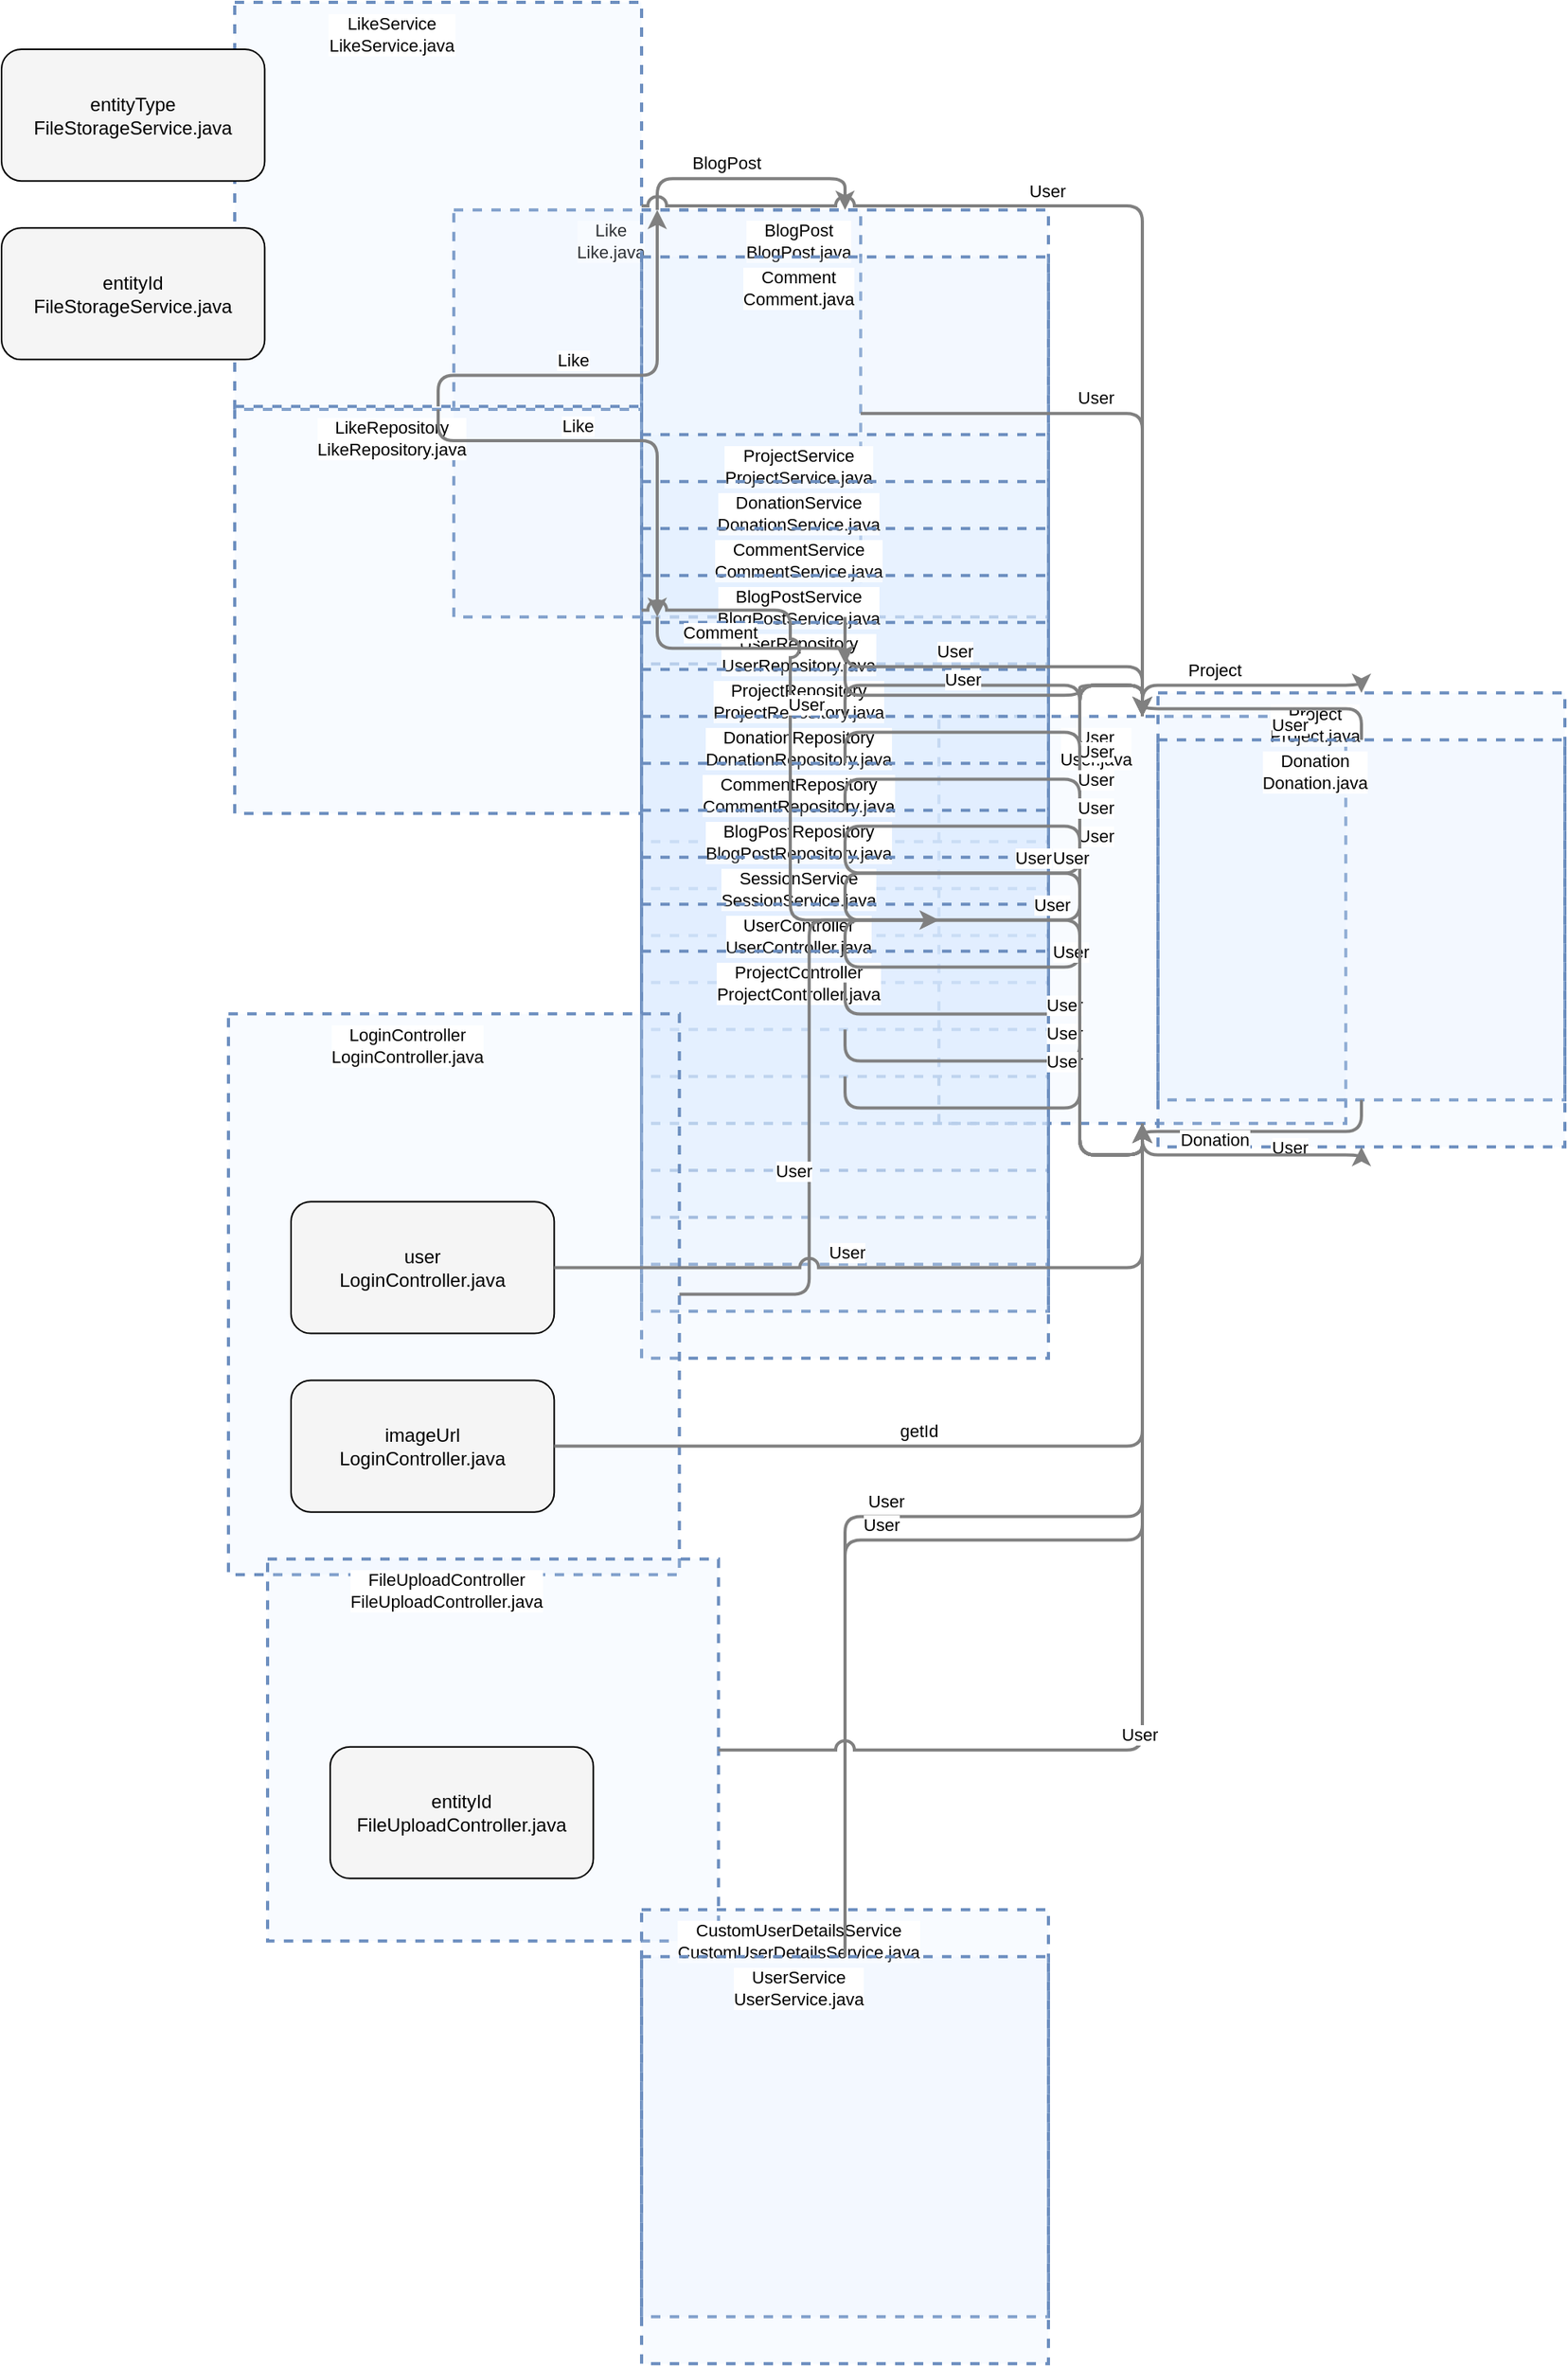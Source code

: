 <?xml version="1.0" encoding="UTF-8"?>
      <mxfile version="14.6.5" type="device">
        <diagram id="codeviz-diagram" name="System Diagram">
          <mxGraphModel dx="1000" dy="1000" grid="1" gridSize="10" guides="1" tooltips="1" connect="1" arrows="1" fold="1" page="1" pageScale="1" pageWidth="1169" pageHeight="827" math="0" shadow="0">
            <root>
              <mxCell id="0"/>
              <mxCell id="1" parent="0"/>
              <mxCell id="277" value="" style="html=1;whiteSpace=wrap;container=1;fillColor=#dae8fc;strokeColor=#6c8ebf;dashed=1;fillOpacity=20;strokeWidth=2;containerType=none;recursiveResize=0;movable=1;resizable=1;autosize=0;dropTarget=0" vertex="1" parent="1">
                <mxGeometry x="611" y="473.658" width="260" height="260" as="geometry"/>
              </mxCell>
              <mxCell id="277_label" value="User&lt;br&gt;User.java" style="edgeLabel;html=1;align=center;verticalAlign=middle;resizable=0;labelBackgroundColor=white;spacing=5" vertex="1" parent="1">
                <mxGeometry x="619" y="481.658" width="184" height="24" as="geometry"/>
              </mxCell>
<mxCell id="386" value="" style="html=1;whiteSpace=wrap;container=1;fillColor=#dae8fc;strokeColor=#6c8ebf;dashed=1;fillOpacity=20;strokeWidth=2;containerType=none;recursiveResize=0;movable=1;resizable=1;autosize=0;dropTarget=0" vertex="1" parent="1">
                <mxGeometry x="301" y="150.079" width="260" height="260" as="geometry"/>
              </mxCell>
              <mxCell id="386_label" value="Like&lt;br&gt;Like.java" style="edgeLabel;html=1;align=center;verticalAlign=middle;resizable=0;labelBackgroundColor=white;spacing=5" vertex="1" parent="1">
                <mxGeometry x="309" y="158.079" width="184" height="24" as="geometry"/>
              </mxCell>
<mxCell id="482" value="" style="html=1;whiteSpace=wrap;container=1;fillColor=#dae8fc;strokeColor=#6c8ebf;dashed=1;fillOpacity=20;strokeWidth=2;containerType=none;recursiveResize=0;movable=1;resizable=1;autosize=0;dropTarget=0" vertex="1" parent="1">
                <mxGeometry x="421" y="150.079" width="260" height="260" as="geometry"/>
              </mxCell>
              <mxCell id="482_label" value="BlogPost&lt;br&gt;BlogPost.java" style="edgeLabel;html=1;align=center;verticalAlign=middle;resizable=0;labelBackgroundColor=white;spacing=5" vertex="1" parent="1">
                <mxGeometry x="429" y="158.079" width="184" height="24" as="geometry"/>
              </mxCell>
<mxCell id="459" value="" style="html=1;whiteSpace=wrap;container=1;fillColor=#dae8fc;strokeColor=#6c8ebf;dashed=1;fillOpacity=20;strokeWidth=2;containerType=none;recursiveResize=0;movable=1;resizable=1;autosize=0;dropTarget=0" vertex="1" parent="1">
                <mxGeometry x="421" y="180.079" width="260" height="260" as="geometry"/>
              </mxCell>
              <mxCell id="459_label" value="Comment&lt;br&gt;Comment.java" style="edgeLabel;html=1;align=center;verticalAlign=middle;resizable=0;labelBackgroundColor=white;spacing=5" vertex="1" parent="1">
                <mxGeometry x="429" y="188.079" width="184" height="24" as="geometry"/>
              </mxCell>
<mxCell id="324" value="" style="html=1;whiteSpace=wrap;container=1;fillColor=#dae8fc;strokeColor=#6c8ebf;dashed=1;fillOpacity=20;strokeWidth=2;containerType=none;recursiveResize=0;movable=1;resizable=1;autosize=0;dropTarget=0" vertex="1" parent="1">
                <mxGeometry x="751" y="458.658" width="260" height="260" as="geometry"/>
              </mxCell>
              <mxCell id="324_label" value="Project&lt;br&gt;Project.java" style="edgeLabel;html=1;align=center;verticalAlign=middle;resizable=0;labelBackgroundColor=white;spacing=5" vertex="1" parent="1">
                <mxGeometry x="759" y="466.658" width="184" height="24" as="geometry"/>
              </mxCell>
<mxCell id="409" value="" style="html=1;whiteSpace=wrap;container=1;fillColor=#dae8fc;strokeColor=#6c8ebf;dashed=1;fillOpacity=20;strokeWidth=2;containerType=none;recursiveResize=0;movable=1;resizable=1;autosize=0;dropTarget=0" vertex="1" parent="1">
                <mxGeometry x="751" y="488.658" width="260" height="260" as="geometry"/>
              </mxCell>
              <mxCell id="409_label" value="Donation&lt;br&gt;Donation.java" style="edgeLabel;html=1;align=center;verticalAlign=middle;resizable=0;labelBackgroundColor=white;spacing=5" vertex="1" parent="1">
                <mxGeometry x="759" y="496.658" width="184" height="24" as="geometry"/>
              </mxCell>
<mxCell id="113" value="" style="html=1;whiteSpace=wrap;container=1;fillColor=#dae8fc;strokeColor=#6c8ebf;dashed=1;fillOpacity=20;strokeWidth=2;containerType=none;recursiveResize=0;movable=1;resizable=1;autosize=0;dropTarget=0" vertex="1" parent="1">
                <mxGeometry x="421" y="293.658" width="260" height="260" as="geometry"/>
              </mxCell>
              <mxCell id="113_label" value="ProjectService&lt;br&gt;ProjectService.java" style="edgeLabel;html=1;align=center;verticalAlign=middle;resizable=0;labelBackgroundColor=white;spacing=5" vertex="1" parent="1">
                <mxGeometry x="429" y="301.658" width="184" height="24" as="geometry"/>
              </mxCell>
<mxCell id="130" value="" style="html=1;whiteSpace=wrap;container=1;fillColor=#dae8fc;strokeColor=#6c8ebf;dashed=1;fillOpacity=20;strokeWidth=2;containerType=none;recursiveResize=0;movable=1;resizable=1;autosize=0;dropTarget=0" vertex="1" parent="1">
                <mxGeometry x="161" y="17.5" width="260" height="260" as="geometry"/>
              </mxCell>
              <mxCell id="130_label" value="LikeService&lt;br&gt;LikeService.java" style="edgeLabel;html=1;align=center;verticalAlign=middle;resizable=0;labelBackgroundColor=white;spacing=5" vertex="1" parent="1">
                <mxGeometry x="169" y="25.5" width="184" height="24" as="geometry"/>
              </mxCell>
<mxCell id="177" value="" style="html=1;whiteSpace=wrap;container=1;fillColor=#dae8fc;strokeColor=#6c8ebf;dashed=1;fillOpacity=20;strokeWidth=2;containerType=none;recursiveResize=0;movable=1;resizable=1;autosize=0;dropTarget=0" vertex="1" parent="1">
                <mxGeometry x="421" y="323.658" width="260" height="260" as="geometry"/>
              </mxCell>
              <mxCell id="177_label" value="DonationService&lt;br&gt;DonationService.java" style="edgeLabel;html=1;align=center;verticalAlign=middle;resizable=0;labelBackgroundColor=white;spacing=5" vertex="1" parent="1">
                <mxGeometry x="429" y="331.658" width="184" height="24" as="geometry"/>
              </mxCell>
<mxCell id="194" value="" style="html=1;whiteSpace=wrap;container=1;fillColor=#dae8fc;strokeColor=#6c8ebf;dashed=1;fillOpacity=20;strokeWidth=2;containerType=none;recursiveResize=0;movable=1;resizable=1;autosize=0;dropTarget=0" vertex="1" parent="1">
                <mxGeometry x="421" y="353.658" width="260" height="260" as="geometry"/>
              </mxCell>
              <mxCell id="194_label" value="CommentService&lt;br&gt;CommentService.java" style="edgeLabel;html=1;align=center;verticalAlign=middle;resizable=0;labelBackgroundColor=white;spacing=5" vertex="1" parent="1">
                <mxGeometry x="429" y="361.658" width="184" height="24" as="geometry"/>
              </mxCell>
<mxCell id="206" value="" style="html=1;whiteSpace=wrap;container=1;fillColor=#dae8fc;strokeColor=#6c8ebf;dashed=1;fillOpacity=20;strokeWidth=2;containerType=none;recursiveResize=0;movable=1;resizable=1;autosize=0;dropTarget=0" vertex="1" parent="1">
                <mxGeometry x="421" y="383.658" width="260" height="260" as="geometry"/>
              </mxCell>
              <mxCell id="206_label" value="BlogPostService&lt;br&gt;BlogPostService.java" style="edgeLabel;html=1;align=center;verticalAlign=middle;resizable=0;labelBackgroundColor=white;spacing=5" vertex="1" parent="1">
                <mxGeometry x="429" y="391.658" width="184" height="24" as="geometry"/>
              </mxCell>
<mxCell id="219" value="" style="html=1;whiteSpace=wrap;container=1;fillColor=#dae8fc;strokeColor=#6c8ebf;dashed=1;fillOpacity=20;strokeWidth=2;containerType=none;recursiveResize=0;movable=1;resizable=1;autosize=0;dropTarget=0" vertex="1" parent="1">
                <mxGeometry x="161" y="275.658" width="260" height="260" as="geometry"/>
              </mxCell>
              <mxCell id="219_label" value="LikeRepository&lt;br&gt;LikeRepository.java" style="edgeLabel;html=1;align=center;verticalAlign=middle;resizable=0;labelBackgroundColor=white;spacing=5" vertex="1" parent="1">
                <mxGeometry x="169" y="283.658" width="184" height="24" as="geometry"/>
              </mxCell>
<mxCell id="227" value="" style="html=1;whiteSpace=wrap;container=1;fillColor=#dae8fc;strokeColor=#6c8ebf;dashed=1;fillOpacity=20;strokeWidth=2;containerType=none;recursiveResize=0;movable=1;resizable=1;autosize=0;dropTarget=0" vertex="1" parent="1">
                <mxGeometry x="421" y="413.658" width="260" height="260" as="geometry"/>
              </mxCell>
              <mxCell id="227_label" value="UserRepository&lt;br&gt;UserRepository.java" style="edgeLabel;html=1;align=center;verticalAlign=middle;resizable=0;labelBackgroundColor=white;spacing=5" vertex="1" parent="1">
                <mxGeometry x="429" y="421.658" width="184" height="24" as="geometry"/>
              </mxCell>
<mxCell id="233" value="" style="html=1;whiteSpace=wrap;container=1;fillColor=#dae8fc;strokeColor=#6c8ebf;dashed=1;fillOpacity=20;strokeWidth=2;containerType=none;recursiveResize=0;movable=1;resizable=1;autosize=0;dropTarget=0" vertex="1" parent="1">
                <mxGeometry x="421" y="443.658" width="260" height="260" as="geometry"/>
              </mxCell>
              <mxCell id="233_label" value="ProjectRepository&lt;br&gt;ProjectRepository.java" style="edgeLabel;html=1;align=center;verticalAlign=middle;resizable=0;labelBackgroundColor=white;spacing=5" vertex="1" parent="1">
                <mxGeometry x="429" y="451.658" width="184" height="24" as="geometry"/>
              </mxCell>
<mxCell id="245" value="" style="html=1;whiteSpace=wrap;container=1;fillColor=#dae8fc;strokeColor=#6c8ebf;dashed=1;fillOpacity=20;strokeWidth=2;containerType=none;recursiveResize=0;movable=1;resizable=1;autosize=0;dropTarget=0" vertex="1" parent="1">
                <mxGeometry x="421" y="473.658" width="260" height="260" as="geometry"/>
              </mxCell>
              <mxCell id="245_label" value="DonationRepository&lt;br&gt;DonationRepository.java" style="edgeLabel;html=1;align=center;verticalAlign=middle;resizable=0;labelBackgroundColor=white;spacing=5" vertex="1" parent="1">
                <mxGeometry x="429" y="481.658" width="184" height="24" as="geometry"/>
              </mxCell>
<mxCell id="251" value="" style="html=1;whiteSpace=wrap;container=1;fillColor=#dae8fc;strokeColor=#6c8ebf;dashed=1;fillOpacity=20;strokeWidth=2;containerType=none;recursiveResize=0;movable=1;resizable=1;autosize=0;dropTarget=0" vertex="1" parent="1">
                <mxGeometry x="421" y="503.658" width="260" height="260" as="geometry"/>
              </mxCell>
              <mxCell id="251_label" value="CommentRepository&lt;br&gt;CommentRepository.java" style="edgeLabel;html=1;align=center;verticalAlign=middle;resizable=0;labelBackgroundColor=white;spacing=5" vertex="1" parent="1">
                <mxGeometry x="429" y="511.658" width="184" height="24" as="geometry"/>
              </mxCell>
<mxCell id="257" value="" style="html=1;whiteSpace=wrap;container=1;fillColor=#dae8fc;strokeColor=#6c8ebf;dashed=1;fillOpacity=20;strokeWidth=2;containerType=none;recursiveResize=0;movable=1;resizable=1;autosize=0;dropTarget=0" vertex="1" parent="1">
                <mxGeometry x="421" y="533.658" width="260" height="260" as="geometry"/>
              </mxCell>
              <mxCell id="257_label" value="BlogPostRepository&lt;br&gt;BlogPostRepository.java" style="edgeLabel;html=1;align=center;verticalAlign=middle;resizable=0;labelBackgroundColor=white;spacing=5" vertex="1" parent="1">
                <mxGeometry x="429" y="541.658" width="184" height="24" as="geometry"/>
              </mxCell>
<mxCell id="28" value="" style="html=1;whiteSpace=wrap;container=1;fillColor=#dae8fc;strokeColor=#6c8ebf;dashed=1;fillOpacity=20;strokeWidth=2;containerType=none;recursiveResize=0;movable=1;resizable=1;autosize=0;dropTarget=0" vertex="1" parent="1">
                <mxGeometry x="421" y="563.658" width="260" height="260" as="geometry"/>
              </mxCell>
              <mxCell id="28_label" value="SessionService&lt;br&gt;SessionService.java" style="edgeLabel;html=1;align=center;verticalAlign=middle;resizable=0;labelBackgroundColor=white;spacing=5" vertex="1" parent="1">
                <mxGeometry x="429" y="571.658" width="184" height="24" as="geometry"/>
              </mxCell>
<mxCell id="573" value="" style="html=1;whiteSpace=wrap;container=1;fillColor=#dae8fc;strokeColor=#6c8ebf;dashed=1;fillOpacity=20;strokeWidth=2;containerType=none;recursiveResize=0;movable=1;resizable=1;autosize=0;dropTarget=0" vertex="1" parent="1">
                <mxGeometry x="421" y="593.658" width="260" height="260" as="geometry"/>
              </mxCell>
              <mxCell id="573_label" value="UserController&lt;br&gt;UserController.java" style="edgeLabel;html=1;align=center;verticalAlign=middle;resizable=0;labelBackgroundColor=white;spacing=5" vertex="1" parent="1">
                <mxGeometry x="429" y="601.658" width="184" height="24" as="geometry"/>
              </mxCell>
<mxCell id="586" value="" style="html=1;whiteSpace=wrap;container=1;fillColor=#dae8fc;strokeColor=#6c8ebf;dashed=1;fillOpacity=20;strokeWidth=2;containerType=none;recursiveResize=0;movable=1;resizable=1;autosize=0;dropTarget=0" vertex="1" parent="1">
                <mxGeometry x="421" y="623.658" width="260" height="260" as="geometry"/>
              </mxCell>
              <mxCell id="586_label" value="ProjectController&lt;br&gt;ProjectController.java" style="edgeLabel;html=1;align=center;verticalAlign=middle;resizable=0;labelBackgroundColor=white;spacing=5" vertex="1" parent="1">
                <mxGeometry x="429" y="631.658" width="184" height="24" as="geometry"/>
              </mxCell>
<mxCell id="634" value="" style="html=1;whiteSpace=wrap;container=1;fillColor=#dae8fc;strokeColor=#6c8ebf;dashed=1;fillOpacity=20;strokeWidth=2;containerType=none;recursiveResize=0;movable=1;resizable=1;autosize=0;dropTarget=0" vertex="1" parent="1">
                <mxGeometry x="157" y="663.658" width="288.158" height="358.158" as="geometry"/>
              </mxCell>
              <mxCell id="634_label" value="LoginController&lt;br&gt;LoginController.java" style="edgeLabel;html=1;align=center;verticalAlign=middle;resizable=0;labelBackgroundColor=white;spacing=5" vertex="1" parent="1">
                <mxGeometry x="165" y="671.658" width="212.158" height="24" as="geometry"/>
              </mxCell>
<mxCell id="659" value="" style="html=1;whiteSpace=wrap;container=1;fillColor=#dae8fc;strokeColor=#6c8ebf;dashed=1;fillOpacity=20;strokeWidth=2;containerType=none;recursiveResize=0;movable=1;resizable=1;autosize=0;dropTarget=0" vertex="1" parent="1">
                <mxGeometry x="182" y="1011.816" width="288.158" height="244.079" as="geometry"/>
              </mxCell>
              <mxCell id="659_label" value="FileUploadController&lt;br&gt;FileUploadController.java" style="edgeLabel;html=1;align=center;verticalAlign=middle;resizable=0;labelBackgroundColor=white;spacing=5" vertex="1" parent="1">
                <mxGeometry x="190" y="1019.816" width="212.158" height="24" as="geometry"/>
              </mxCell>
<mxCell id="88" value="" style="html=1;whiteSpace=wrap;container=1;fillColor=#dae8fc;strokeColor=#6c8ebf;dashed=1;fillOpacity=20;strokeWidth=2;containerType=none;recursiveResize=0;movable=1;resizable=1;autosize=0;dropTarget=0" vertex="1" parent="1">
                <mxGeometry x="421" y="1235.895" width="260" height="260" as="geometry"/>
              </mxCell>
              <mxCell id="88_label" value="CustomUserDetailsService&lt;br&gt;CustomUserDetailsService.java" style="edgeLabel;html=1;align=center;verticalAlign=middle;resizable=0;labelBackgroundColor=white;spacing=5" vertex="1" parent="1">
                <mxGeometry x="429" y="1243.895" width="184" height="24" as="geometry"/>
              </mxCell>
<mxCell id="95" value="" style="html=1;whiteSpace=wrap;container=1;fillColor=#dae8fc;strokeColor=#6c8ebf;dashed=1;fillOpacity=20;strokeWidth=2;containerType=none;recursiveResize=0;movable=1;resizable=1;autosize=0;dropTarget=0" vertex="1" parent="1">
                <mxGeometry x="421" y="1265.895" width="260" height="260" as="geometry"/>
              </mxCell>
              <mxCell id="95_label" value="UserService&lt;br&gt;UserService.java" style="edgeLabel;html=1;align=center;verticalAlign=middle;resizable=0;labelBackgroundColor=white;spacing=5" vertex="1" parent="1">
                <mxGeometry x="429" y="1273.895" width="184" height="24" as="geometry"/>
              </mxCell>
              <mxCell id="171" value="entityType&lt;br&gt;FileStorageService.java" style="rounded=1;whiteSpace=wrap;html=1;fillColor=#f5f5f5" vertex="1" parent="1">
                    <mxGeometry x="12" y="47.5" width="168.158" height="84.079" as="geometry"/>
                  </mxCell>
<mxCell id="172" value="entityId&lt;br&gt;FileStorageService.java" style="rounded=1;whiteSpace=wrap;html=1;fillColor=#f5f5f5" vertex="1" parent="1">
                    <mxGeometry x="12" y="161.579" width="168.158" height="84.079" as="geometry"/>
                  </mxCell>
<mxCell id="650" value="user&lt;br&gt;LoginController.java" style="rounded=1;whiteSpace=wrap;html=1;fillColor=#f5f5f5" vertex="1" parent="634">
                    <mxGeometry x="40" y="120" width="168.158" height="84.079" as="geometry"/>
                  </mxCell>
<mxCell id="656" value="imageUrl&lt;br&gt;LoginController.java" style="rounded=1;whiteSpace=wrap;html=1;fillColor=#f5f5f5" vertex="1" parent="634">
                    <mxGeometry x="40" y="234.079" width="168.158" height="84.079" as="geometry"/>
                  </mxCell>
<mxCell id="667" value="entityId&lt;br&gt;FileUploadController.java" style="rounded=1;whiteSpace=wrap;html=1;fillColor=#f5f5f5" vertex="1" parent="659">
                    <mxGeometry x="40" y="120" width="168.158" height="84.079" as="geometry"/>
                  </mxCell>
              <mxCell id="edge-3882" style="edgeStyle=orthogonalEdgeStyle;rounded=1;orthogonalLoop=1;jettySize=auto;html=1;strokeColor=#808080;strokeWidth=2;jumpStyle=arc;jumpSize=10;spacing=15;labelBackgroundColor=white;labelBorderColor=none" edge="1" parent="1" source="386" target="277">
                  <mxGeometry relative="1" as="geometry"/>
                </mxCell>
                <mxCell id="edge-3882_label" value="User" style="edgeLabel;html=1;align=center;verticalAlign=middle;resizable=0;points=[];" vertex="1" connectable="0" parent="edge-3882">
                  <mxGeometry x="-0.2" y="10" relative="1" as="geometry">
                    <mxPoint as="offset"/>
                  </mxGeometry>
                </mxCell>
<mxCell id="edge-467" style="edgeStyle=orthogonalEdgeStyle;rounded=1;orthogonalLoop=1;jettySize=auto;html=1;strokeColor=#808080;strokeWidth=2;jumpStyle=arc;jumpSize=10;spacing=15;labelBackgroundColor=white;labelBorderColor=none" edge="1" parent="1" source="386" target="482">
                  <mxGeometry relative="1" as="geometry"/>
                </mxCell>
                <mxCell id="edge-467_label" value="BlogPost" style="edgeLabel;html=1;align=center;verticalAlign=middle;resizable=0;points=[];" vertex="1" connectable="0" parent="edge-467">
                  <mxGeometry x="-0.2" y="10" relative="1" as="geometry">
                    <mxPoint as="offset"/>
                  </mxGeometry>
                </mxCell>
<mxCell id="edge-470" style="edgeStyle=orthogonalEdgeStyle;rounded=1;orthogonalLoop=1;jettySize=auto;html=1;strokeColor=#808080;strokeWidth=2;jumpStyle=arc;jumpSize=10;spacing=15;labelBackgroundColor=white;labelBorderColor=none" edge="1" parent="1" source="386" target="459">
                  <mxGeometry relative="1" as="geometry"/>
                </mxCell>
                <mxCell id="edge-470_label" value="Comment" style="edgeLabel;html=1;align=center;verticalAlign=middle;resizable=0;points=[];" vertex="1" connectable="0" parent="edge-470">
                  <mxGeometry x="-0.2" y="10" relative="1" as="geometry">
                    <mxPoint as="offset"/>
                  </mxGeometry>
                </mxCell>
<mxCell id="edge-1032" style="edgeStyle=orthogonalEdgeStyle;rounded=1;orthogonalLoop=1;jettySize=auto;html=1;strokeColor=#808080;strokeWidth=2;jumpStyle=arc;jumpSize=10;spacing=15;labelBackgroundColor=white;labelBorderColor=none" edge="1" parent="1" source="28" target="277">
                  <mxGeometry relative="1" as="geometry"/>
                </mxCell>
                <mxCell id="edge-1032_label" value="User" style="edgeLabel;html=1;align=center;verticalAlign=middle;resizable=0;points=[];" vertex="1" connectable="0" parent="edge-1032">
                  <mxGeometry x="-0.2" y="10" relative="1" as="geometry">
                    <mxPoint as="offset"/>
                  </mxGeometry>
                </mxCell>
<mxCell id="edge-1127" style="edgeStyle=orthogonalEdgeStyle;rounded=1;orthogonalLoop=1;jettySize=auto;html=1;strokeColor=#808080;strokeWidth=2;jumpStyle=arc;jumpSize=10;spacing=15;labelBackgroundColor=white;labelBorderColor=none" edge="1" parent="1" source="88" target="277">
                  <mxGeometry relative="1" as="geometry"/>
                </mxCell>
                <mxCell id="edge-1127_label" value="User" style="edgeLabel;html=1;align=center;verticalAlign=middle;resizable=0;points=[];" vertex="1" connectable="0" parent="edge-1127">
                  <mxGeometry x="-0.2" y="10" relative="1" as="geometry">
                    <mxPoint as="offset"/>
                  </mxGeometry>
                </mxCell>
<mxCell id="edge-1272" style="edgeStyle=orthogonalEdgeStyle;rounded=1;orthogonalLoop=1;jettySize=auto;html=1;strokeColor=#808080;strokeWidth=2;jumpStyle=arc;jumpSize=10;spacing=15;labelBackgroundColor=white;labelBorderColor=none" edge="1" parent="1" source="95" target="277">
                  <mxGeometry relative="1" as="geometry"/>
                </mxCell>
                <mxCell id="edge-1272_label" value="User" style="edgeLabel;html=1;align=center;verticalAlign=middle;resizable=0;points=[];" vertex="1" connectable="0" parent="edge-1272">
                  <mxGeometry x="-0.2" y="10" relative="1" as="geometry">
                    <mxPoint as="offset"/>
                  </mxGeometry>
                </mxCell>
<mxCell id="edge-2158" style="edgeStyle=orthogonalEdgeStyle;rounded=1;orthogonalLoop=1;jettySize=auto;html=1;strokeColor=#808080;strokeWidth=2;jumpStyle=arc;jumpSize=10;spacing=15;labelBackgroundColor=white;labelBorderColor=none" edge="1" parent="1" source="113" target="277">
                  <mxGeometry relative="1" as="geometry"/>
                </mxCell>
                <mxCell id="edge-2158_label" value="User" style="edgeLabel;html=1;align=center;verticalAlign=middle;resizable=0;points=[];" vertex="1" connectable="0" parent="edge-2158">
                  <mxGeometry x="-0.2" y="10" relative="1" as="geometry">
                    <mxPoint as="offset"/>
                  </mxGeometry>
                </mxCell>
<mxCell id="edge-2308" style="edgeStyle=orthogonalEdgeStyle;rounded=1;orthogonalLoop=1;jettySize=auto;html=1;strokeColor=#808080;strokeWidth=2;jumpStyle=arc;jumpSize=10;spacing=15;labelBackgroundColor=white;labelBorderColor=none" edge="1" parent="1" source="130" target="386">
                  <mxGeometry relative="1" as="geometry"/>
                </mxCell>
                <mxCell id="edge-2308_label" value="Like" style="edgeLabel;html=1;align=center;verticalAlign=middle;resizable=0;points=[];" vertex="1" connectable="0" parent="edge-2308">
                  <mxGeometry x="-0.2" y="10" relative="1" as="geometry">
                    <mxPoint as="offset"/>
                  </mxGeometry>
                </mxCell>
<mxCell id="edge-2335" style="edgeStyle=orthogonalEdgeStyle;rounded=1;orthogonalLoop=1;jettySize=auto;html=1;strokeColor=#808080;strokeWidth=2;jumpStyle=arc;jumpSize=10;spacing=15;labelBackgroundColor=white;labelBorderColor=none" edge="1" parent="1" source="130" target="277">
                  <mxGeometry relative="1" as="geometry"/>
                </mxCell>
                <mxCell id="edge-2335_label" value="User" style="edgeLabel;html=1;align=center;verticalAlign=middle;resizable=0;points=[];" vertex="1" connectable="0" parent="edge-2335">
                  <mxGeometry x="-0.2" y="10" relative="1" as="geometry">
                    <mxPoint as="offset"/>
                  </mxGeometry>
                </mxCell>
<mxCell id="edge-2768" style="edgeStyle=orthogonalEdgeStyle;rounded=1;orthogonalLoop=1;jettySize=auto;html=1;strokeColor=#808080;strokeWidth=2;jumpStyle=arc;jumpSize=10;spacing=15;labelBackgroundColor=white;labelBorderColor=none" edge="1" parent="1" source="177" target="277">
                  <mxGeometry relative="1" as="geometry"/>
                </mxCell>
                <mxCell id="edge-2768_label" value="User" style="edgeLabel;html=1;align=center;verticalAlign=middle;resizable=0;points=[];" vertex="1" connectable="0" parent="edge-2768">
                  <mxGeometry x="-0.2" y="10" relative="1" as="geometry">
                    <mxPoint as="offset"/>
                  </mxGeometry>
                </mxCell>
<mxCell id="edge-2957" style="edgeStyle=orthogonalEdgeStyle;rounded=1;orthogonalLoop=1;jettySize=auto;html=1;strokeColor=#808080;strokeWidth=2;jumpStyle=arc;jumpSize=10;spacing=15;labelBackgroundColor=white;labelBorderColor=none" edge="1" parent="1" source="194" target="277">
                  <mxGeometry relative="1" as="geometry"/>
                </mxCell>
                <mxCell id="edge-2957_label" value="User" style="edgeLabel;html=1;align=center;verticalAlign=middle;resizable=0;points=[];" vertex="1" connectable="0" parent="edge-2957">
                  <mxGeometry x="-0.2" y="10" relative="1" as="geometry">
                    <mxPoint as="offset"/>
                  </mxGeometry>
                </mxCell>
<mxCell id="edge-3183" style="edgeStyle=orthogonalEdgeStyle;rounded=1;orthogonalLoop=1;jettySize=auto;html=1;strokeColor=#808080;strokeWidth=2;jumpStyle=arc;jumpSize=10;spacing=15;labelBackgroundColor=white;labelBorderColor=none" edge="1" parent="1" source="206" target="277">
                  <mxGeometry relative="1" as="geometry"/>
                </mxCell>
                <mxCell id="edge-3183_label" value="User" style="edgeLabel;html=1;align=center;verticalAlign=middle;resizable=0;points=[];" vertex="1" connectable="0" parent="edge-3183">
                  <mxGeometry x="-0.2" y="10" relative="1" as="geometry">
                    <mxPoint as="offset"/>
                  </mxGeometry>
                </mxCell>
<mxCell id="edge-3222" style="edgeStyle=orthogonalEdgeStyle;rounded=1;orthogonalLoop=1;jettySize=auto;html=1;strokeColor=#808080;strokeWidth=2;jumpStyle=arc;jumpSize=10;spacing=15;labelBackgroundColor=white;labelBorderColor=none" edge="1" parent="1" source="219" target="386">
                  <mxGeometry relative="1" as="geometry"/>
                </mxCell>
                <mxCell id="edge-3222_label" value="Like" style="edgeLabel;html=1;align=center;verticalAlign=middle;resizable=0;points=[];" vertex="1" connectable="0" parent="edge-3222">
                  <mxGeometry x="-0.2" y="10" relative="1" as="geometry">
                    <mxPoint as="offset"/>
                  </mxGeometry>
                </mxCell>
<mxCell id="edge-3258" style="edgeStyle=orthogonalEdgeStyle;rounded=1;orthogonalLoop=1;jettySize=auto;html=1;strokeColor=#808080;strokeWidth=2;jumpStyle=arc;jumpSize=10;spacing=15;labelBackgroundColor=white;labelBorderColor=none" edge="1" parent="1" source="219" target="277">
                  <mxGeometry relative="1" as="geometry"/>
                </mxCell>
                <mxCell id="edge-3258_label" value="User" style="edgeLabel;html=1;align=center;verticalAlign=middle;resizable=0;points=[];" vertex="1" connectable="0" parent="edge-3258">
                  <mxGeometry x="-0.2" y="10" relative="1" as="geometry">
                    <mxPoint as="offset"/>
                  </mxGeometry>
                </mxCell>
<mxCell id="edge-3300" style="edgeStyle=orthogonalEdgeStyle;rounded=1;orthogonalLoop=1;jettySize=auto;html=1;strokeColor=#808080;strokeWidth=2;jumpStyle=arc;jumpSize=10;spacing=15;labelBackgroundColor=white;labelBorderColor=none" edge="1" parent="1" source="227" target="277">
                  <mxGeometry relative="1" as="geometry"/>
                </mxCell>
                <mxCell id="edge-3300_label" value="User" style="edgeLabel;html=1;align=center;verticalAlign=middle;resizable=0;points=[];" vertex="1" connectable="0" parent="edge-3300">
                  <mxGeometry x="-0.2" y="10" relative="1" as="geometry">
                    <mxPoint as="offset"/>
                  </mxGeometry>
                </mxCell>
<mxCell id="edge-3428" style="edgeStyle=orthogonalEdgeStyle;rounded=1;orthogonalLoop=1;jettySize=auto;html=1;strokeColor=#808080;strokeWidth=2;jumpStyle=arc;jumpSize=10;spacing=15;labelBackgroundColor=white;labelBorderColor=none" edge="1" parent="1" source="233" target="277">
                  <mxGeometry relative="1" as="geometry"/>
                </mxCell>
                <mxCell id="edge-3428_label" value="User" style="edgeLabel;html=1;align=center;verticalAlign=middle;resizable=0;points=[];" vertex="1" connectable="0" parent="edge-3428">
                  <mxGeometry x="-0.2" y="10" relative="1" as="geometry">
                    <mxPoint as="offset"/>
                  </mxGeometry>
                </mxCell>
<mxCell id="edge-3543" style="edgeStyle=orthogonalEdgeStyle;rounded=1;orthogonalLoop=1;jettySize=auto;html=1;strokeColor=#808080;strokeWidth=2;jumpStyle=arc;jumpSize=10;spacing=15;labelBackgroundColor=white;labelBorderColor=none" edge="1" parent="1" source="245" target="277">
                  <mxGeometry relative="1" as="geometry"/>
                </mxCell>
                <mxCell id="edge-3543_label" value="User" style="edgeLabel;html=1;align=center;verticalAlign=middle;resizable=0;points=[];" vertex="1" connectable="0" parent="edge-3543">
                  <mxGeometry x="-0.2" y="10" relative="1" as="geometry">
                    <mxPoint as="offset"/>
                  </mxGeometry>
                </mxCell>
<mxCell id="edge-3597" style="edgeStyle=orthogonalEdgeStyle;rounded=1;orthogonalLoop=1;jettySize=auto;html=1;strokeColor=#808080;strokeWidth=2;jumpStyle=arc;jumpSize=10;spacing=15;labelBackgroundColor=white;labelBorderColor=none" edge="1" parent="1" source="251" target="277">
                  <mxGeometry relative="1" as="geometry"/>
                </mxCell>
                <mxCell id="edge-3597_label" value="User" style="edgeLabel;html=1;align=center;verticalAlign=middle;resizable=0;points=[];" vertex="1" connectable="0" parent="edge-3597">
                  <mxGeometry x="-0.2" y="10" relative="1" as="geometry">
                    <mxPoint as="offset"/>
                  </mxGeometry>
                </mxCell>
<mxCell id="edge-3660" style="edgeStyle=orthogonalEdgeStyle;rounded=1;orthogonalLoop=1;jettySize=auto;html=1;strokeColor=#808080;strokeWidth=2;jumpStyle=arc;jumpSize=10;spacing=15;labelBackgroundColor=white;labelBorderColor=none" edge="1" parent="1" source="257" target="277">
                  <mxGeometry relative="1" as="geometry"/>
                </mxCell>
                <mxCell id="edge-3660_label" value="User" style="edgeLabel;html=1;align=center;verticalAlign=middle;resizable=0;points=[];" vertex="1" connectable="0" parent="edge-3660">
                  <mxGeometry x="-0.2" y="10" relative="1" as="geometry">
                    <mxPoint as="offset"/>
                  </mxGeometry>
                </mxCell>
<mxCell id="edge-3679" style="edgeStyle=orthogonalEdgeStyle;rounded=1;orthogonalLoop=1;jettySize=auto;html=1;strokeColor=#808080;strokeWidth=2;jumpStyle=arc;jumpSize=10;spacing=15;labelBackgroundColor=white;labelBorderColor=none" edge="1" parent="1" source="659" target="277">
                  <mxGeometry relative="1" as="geometry"/>
                </mxCell>
                <mxCell id="edge-3679_label" value="User" style="edgeLabel;html=1;align=center;verticalAlign=middle;resizable=0;points=[];" vertex="1" connectable="0" parent="edge-3679">
                  <mxGeometry x="-0.2" y="10" relative="1" as="geometry">
                    <mxPoint as="offset"/>
                  </mxGeometry>
                </mxCell>
<mxCell id="edge-3712" style="edgeStyle=orthogonalEdgeStyle;rounded=1;orthogonalLoop=1;jettySize=auto;html=1;strokeColor=#808080;strokeWidth=2;jumpStyle=arc;jumpSize=10;spacing=15;labelBackgroundColor=white;labelBorderColor=none" edge="1" parent="1" source="634" target="277">
                  <mxGeometry relative="1" as="geometry"/>
                </mxCell>
                <mxCell id="edge-3712_label" value="User" style="edgeLabel;html=1;align=center;verticalAlign=middle;resizable=0;points=[];" vertex="1" connectable="0" parent="edge-3712">
                  <mxGeometry x="-0.2" y="10" relative="1" as="geometry">
                    <mxPoint as="offset"/>
                  </mxGeometry>
                </mxCell>
<mxCell id="edge-3722" style="edgeStyle=orthogonalEdgeStyle;rounded=1;orthogonalLoop=1;jettySize=auto;html=1;strokeColor=#808080;strokeWidth=2;jumpStyle=arc;jumpSize=10;spacing=15;labelBackgroundColor=white;labelBorderColor=none" edge="1" parent="1" source="650" target="277">
                  <mxGeometry relative="1" as="geometry"/>
                </mxCell>
                <mxCell id="edge-3722_label" value="User" style="edgeLabel;html=1;align=center;verticalAlign=middle;resizable=0;points=[];" vertex="1" connectable="0" parent="edge-3722">
                  <mxGeometry x="-0.2" y="10" relative="1" as="geometry">
                    <mxPoint as="offset"/>
                  </mxGeometry>
                </mxCell>
<mxCell id="edge-3747" style="edgeStyle=orthogonalEdgeStyle;rounded=1;orthogonalLoop=1;jettySize=auto;html=1;strokeColor=#808080;strokeWidth=2;jumpStyle=arc;jumpSize=10;spacing=15;labelBackgroundColor=white;labelBorderColor=none" edge="1" parent="1" source="656" target="277">
                  <mxGeometry relative="1" as="geometry"/>
                </mxCell>
                <mxCell id="edge-3747_label" value="getId" style="edgeLabel;html=1;align=center;verticalAlign=middle;resizable=0;points=[];" vertex="1" connectable="0" parent="edge-3747">
                  <mxGeometry x="-0.2" y="10" relative="1" as="geometry">
                    <mxPoint as="offset"/>
                  </mxGeometry>
                </mxCell>
<mxCell id="edge-3774" style="edgeStyle=orthogonalEdgeStyle;rounded=1;orthogonalLoop=1;jettySize=auto;html=1;strokeColor=#808080;strokeWidth=2;jumpStyle=arc;jumpSize=10;spacing=15;labelBackgroundColor=white;labelBorderColor=none" edge="1" parent="1" source="586" target="277">
                  <mxGeometry relative="1" as="geometry"/>
                </mxCell>
                <mxCell id="edge-3774_label" value="User" style="edgeLabel;html=1;align=center;verticalAlign=middle;resizable=0;points=[];" vertex="1" connectable="0" parent="edge-3774">
                  <mxGeometry x="-0.2" y="10" relative="1" as="geometry">
                    <mxPoint as="offset"/>
                  </mxGeometry>
                </mxCell>
<mxCell id="edge-3783" style="edgeStyle=orthogonalEdgeStyle;rounded=1;orthogonalLoop=1;jettySize=auto;html=1;strokeColor=#808080;strokeWidth=2;jumpStyle=arc;jumpSize=10;spacing=15;labelBackgroundColor=white;labelBorderColor=none" edge="1" parent="1" source="573" target="277">
                  <mxGeometry relative="1" as="geometry"/>
                </mxCell>
                <mxCell id="edge-3783_label" value="User" style="edgeLabel;html=1;align=center;verticalAlign=middle;resizable=0;points=[];" vertex="1" connectable="0" parent="edge-3783">
                  <mxGeometry x="-0.2" y="10" relative="1" as="geometry">
                    <mxPoint as="offset"/>
                  </mxGeometry>
                </mxCell>
<mxCell id="edge-3846" style="edgeStyle=orthogonalEdgeStyle;rounded=1;orthogonalLoop=1;jettySize=auto;html=1;strokeColor=#808080;strokeWidth=2;jumpStyle=arc;jumpSize=10;spacing=15;labelBackgroundColor=white;labelBorderColor=none" edge="1" parent="1" source="482" target="277">
                  <mxGeometry relative="1" as="geometry"/>
                </mxCell>
                <mxCell id="edge-3846_label" value="User" style="edgeLabel;html=1;align=center;verticalAlign=middle;resizable=0;points=[];" vertex="1" connectable="0" parent="edge-3846">
                  <mxGeometry x="-0.2" y="10" relative="1" as="geometry">
                    <mxPoint as="offset"/>
                  </mxGeometry>
                </mxCell>
<mxCell id="edge-3858" style="edgeStyle=orthogonalEdgeStyle;rounded=1;orthogonalLoop=1;jettySize=auto;html=1;strokeColor=#808080;strokeWidth=2;jumpStyle=arc;jumpSize=10;spacing=15;labelBackgroundColor=white;labelBorderColor=none" edge="1" parent="1" source="459" target="277">
                  <mxGeometry relative="1" as="geometry"/>
                </mxCell>
                <mxCell id="edge-3858_label" value="User" style="edgeLabel;html=1;align=center;verticalAlign=middle;resizable=0;points=[];" vertex="1" connectable="0" parent="edge-3858">
                  <mxGeometry x="-0.2" y="10" relative="1" as="geometry">
                    <mxPoint as="offset"/>
                  </mxGeometry>
                </mxCell>
<mxCell id="edge-3870" style="edgeStyle=orthogonalEdgeStyle;rounded=1;orthogonalLoop=1;jettySize=auto;html=1;strokeColor=#808080;strokeWidth=2;jumpStyle=arc;jumpSize=10;spacing=15;labelBackgroundColor=white;labelBorderColor=none" edge="1" parent="1" source="409" target="277">
                  <mxGeometry relative="1" as="geometry"/>
                </mxCell>
                <mxCell id="edge-3870_label" value="User" style="edgeLabel;html=1;align=center;verticalAlign=middle;resizable=0;points=[];" vertex="1" connectable="0" parent="edge-3870">
                  <mxGeometry x="-0.2" y="10" relative="1" as="geometry">
                    <mxPoint as="offset"/>
                  </mxGeometry>
                </mxCell>
<mxCell id="edge-3894" style="edgeStyle=orthogonalEdgeStyle;rounded=1;orthogonalLoop=1;jettySize=auto;html=1;strokeColor=#808080;strokeWidth=2;jumpStyle=arc;jumpSize=10;spacing=15;labelBackgroundColor=white;labelBorderColor=none" edge="1" parent="1" source="324" target="277">
                  <mxGeometry relative="1" as="geometry"/>
                </mxCell>
                <mxCell id="edge-3894_label" value="User" style="edgeLabel;html=1;align=center;verticalAlign=middle;resizable=0;points=[];" vertex="1" connectable="0" parent="edge-3894">
                  <mxGeometry x="-0.2" y="10" relative="1" as="geometry">
                    <mxPoint as="offset"/>
                  </mxGeometry>
                </mxCell>
<mxCell id="edge-335" style="edgeStyle=orthogonalEdgeStyle;rounded=1;orthogonalLoop=1;jettySize=auto;html=1;strokeColor=#808080;strokeWidth=2;jumpStyle=arc;jumpSize=10;spacing=15;labelBackgroundColor=white;labelBorderColor=none" edge="1" parent="1" source="277" target="324">
                  <mxGeometry relative="1" as="geometry"/>
                </mxCell>
                <mxCell id="edge-335_label" value="Project" style="edgeLabel;html=1;align=center;verticalAlign=middle;resizable=0;points=[];" vertex="1" connectable="0" parent="edge-335">
                  <mxGeometry x="-0.2" y="10" relative="1" as="geometry">
                    <mxPoint as="offset"/>
                  </mxGeometry>
                </mxCell>
<mxCell id="edge-332" style="edgeStyle=orthogonalEdgeStyle;rounded=1;orthogonalLoop=1;jettySize=auto;html=1;strokeColor=#808080;strokeWidth=2;jumpStyle=arc;jumpSize=10;spacing=15;labelBackgroundColor=white;labelBorderColor=none" edge="1" parent="1" source="277" target="409">
                  <mxGeometry relative="1" as="geometry"/>
                </mxCell>
                <mxCell id="edge-332_label" value="Donation" style="edgeLabel;html=1;align=center;verticalAlign=middle;resizable=0;points=[];" vertex="1" connectable="0" parent="edge-332">
                  <mxGeometry x="-0.2" y="10" relative="1" as="geometry">
                    <mxPoint as="offset"/>
                  </mxGeometry>
                </mxCell>
            </root>
          </mxGraphModel>
        </diagram>
      </mxfile>